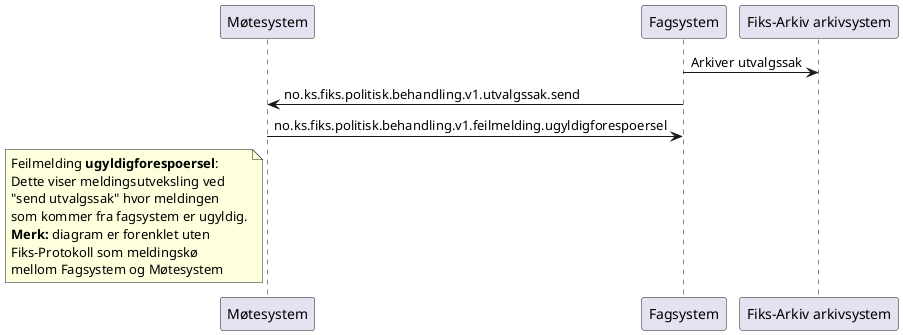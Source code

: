@startuml
participant Møtesystem as "Møtesystem"
participant Fagsystem as "Fagsystem"
participant Arkivsystem as "Fiks-Arkiv arkivsystem"

Fagsystem -> Arkivsystem : Arkiver utvalgssak
Fagsystem -> Møtesystem : no.ks.fiks.politisk.behandling.v1.utvalgssak.send
Fagsystem <- Møtesystem : no.ks.fiks.politisk.behandling.v1.feilmelding.ugyldigforespoersel

note left of Møtesystem
Feilmelding **ugyldigforespoersel**:
Dette viser meldingsutveksling ved
"send utvalgssak" hvor meldingen
som kommer fra fagsystem er ugyldig.
**Merk:** diagram er forenklet uten
Fiks-Protokoll som meldingskø
mellom Fagsystem og Møtesystem
end note

@enduml